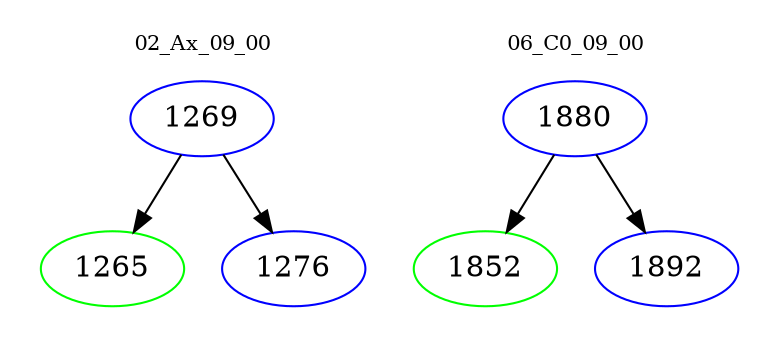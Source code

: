 digraph{
subgraph cluster_0 {
color = white
label = "02_Ax_09_00";
fontsize=10;
T0_1269 [label="1269", color="blue"]
T0_1269 -> T0_1265 [color="black"]
T0_1265 [label="1265", color="green"]
T0_1269 -> T0_1276 [color="black"]
T0_1276 [label="1276", color="blue"]
}
subgraph cluster_1 {
color = white
label = "06_C0_09_00";
fontsize=10;
T1_1880 [label="1880", color="blue"]
T1_1880 -> T1_1852 [color="black"]
T1_1852 [label="1852", color="green"]
T1_1880 -> T1_1892 [color="black"]
T1_1892 [label="1892", color="blue"]
}
}
